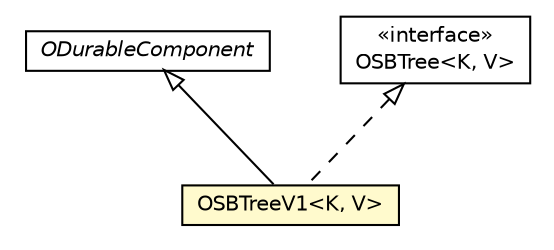 #!/usr/local/bin/dot
#
# Class diagram 
# Generated by UMLGraph version R5_6-24-gf6e263 (http://www.umlgraph.org/)
#

digraph G {
	edge [fontname="Helvetica",fontsize=10,labelfontname="Helvetica",labelfontsize=10];
	node [fontname="Helvetica",fontsize=10,shape=plaintext];
	nodesep=0.25;
	ranksep=0.5;
	// com.orientechnologies.orient.core.storage.impl.local.paginated.base.ODurableComponent
	c5993716 [label=<<table title="com.orientechnologies.orient.core.storage.impl.local.paginated.base.ODurableComponent" border="0" cellborder="1" cellspacing="0" cellpadding="2" port="p" href="../../../../impl/local/paginated/base/ODurableComponent.html">
		<tr><td><table border="0" cellspacing="0" cellpadding="1">
<tr><td align="center" balign="center"><font face="Helvetica-Oblique"> ODurableComponent </font></td></tr>
		</table></td></tr>
		</table>>, URL="../../../../impl/local/paginated/base/ODurableComponent.html", fontname="Helvetica", fontcolor="black", fontsize=10.0];
	// com.orientechnologies.orient.core.storage.index.sbtree.local.OSBTree<K, V>
	c5993765 [label=<<table title="com.orientechnologies.orient.core.storage.index.sbtree.local.OSBTree" border="0" cellborder="1" cellspacing="0" cellpadding="2" port="p" href="../OSBTree.html">
		<tr><td><table border="0" cellspacing="0" cellpadding="1">
<tr><td align="center" balign="center"> &#171;interface&#187; </td></tr>
<tr><td align="center" balign="center"> OSBTree&lt;K, V&gt; </td></tr>
		</table></td></tr>
		</table>>, URL="../OSBTree.html", fontname="Helvetica", fontcolor="black", fontsize=10.0];
	// com.orientechnologies.orient.core.storage.index.sbtree.local.v1.OSBTreeV1<K, V>
	c5993777 [label=<<table title="com.orientechnologies.orient.core.storage.index.sbtree.local.v1.OSBTreeV1" border="0" cellborder="1" cellspacing="0" cellpadding="2" port="p" bgcolor="lemonChiffon" href="./OSBTreeV1.html">
		<tr><td><table border="0" cellspacing="0" cellpadding="1">
<tr><td align="center" balign="center"> OSBTreeV1&lt;K, V&gt; </td></tr>
		</table></td></tr>
		</table>>, URL="./OSBTreeV1.html", fontname="Helvetica", fontcolor="black", fontsize=10.0];
	//com.orientechnologies.orient.core.storage.index.sbtree.local.v1.OSBTreeV1<K, V> extends com.orientechnologies.orient.core.storage.impl.local.paginated.base.ODurableComponent
	c5993716:p -> c5993777:p [dir=back,arrowtail=empty];
	//com.orientechnologies.orient.core.storage.index.sbtree.local.v1.OSBTreeV1<K, V> implements com.orientechnologies.orient.core.storage.index.sbtree.local.OSBTree<K, V>
	c5993765:p -> c5993777:p [dir=back,arrowtail=empty,style=dashed];
}

